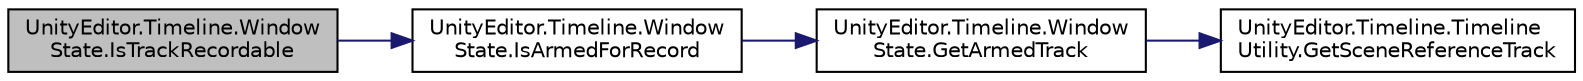 digraph "UnityEditor.Timeline.WindowState.IsTrackRecordable"
{
 // LATEX_PDF_SIZE
  edge [fontname="Helvetica",fontsize="10",labelfontname="Helvetica",labelfontsize="10"];
  node [fontname="Helvetica",fontsize="10",shape=record];
  rankdir="LR";
  Node1 [label="UnityEditor.Timeline.Window\lState.IsTrackRecordable",height=0.2,width=0.4,color="black", fillcolor="grey75", style="filled", fontcolor="black",tooltip=" "];
  Node1 -> Node2 [color="midnightblue",fontsize="10",style="solid",fontname="Helvetica"];
  Node2 [label="UnityEditor.Timeline.Window\lState.IsArmedForRecord",height=0.2,width=0.4,color="black", fillcolor="white", style="filled",URL="$class_unity_editor_1_1_timeline_1_1_window_state.html#ae175108ad2831c486eadbb74e0a536e1",tooltip=" "];
  Node2 -> Node3 [color="midnightblue",fontsize="10",style="solid",fontname="Helvetica"];
  Node3 [label="UnityEditor.Timeline.Window\lState.GetArmedTrack",height=0.2,width=0.4,color="black", fillcolor="white", style="filled",URL="$class_unity_editor_1_1_timeline_1_1_window_state.html#aae6bf1fe75e9b2d331e969110c482b25",tooltip=" "];
  Node3 -> Node4 [color="midnightblue",fontsize="10",style="solid",fontname="Helvetica"];
  Node4 [label="UnityEditor.Timeline.Timeline\lUtility.GetSceneReferenceTrack",height=0.2,width=0.4,color="black", fillcolor="white", style="filled",URL="$class_unity_editor_1_1_timeline_1_1_timeline_utility.html#a7bd94e0bdc5ef28f8c7922386967d1e7",tooltip=" "];
}
